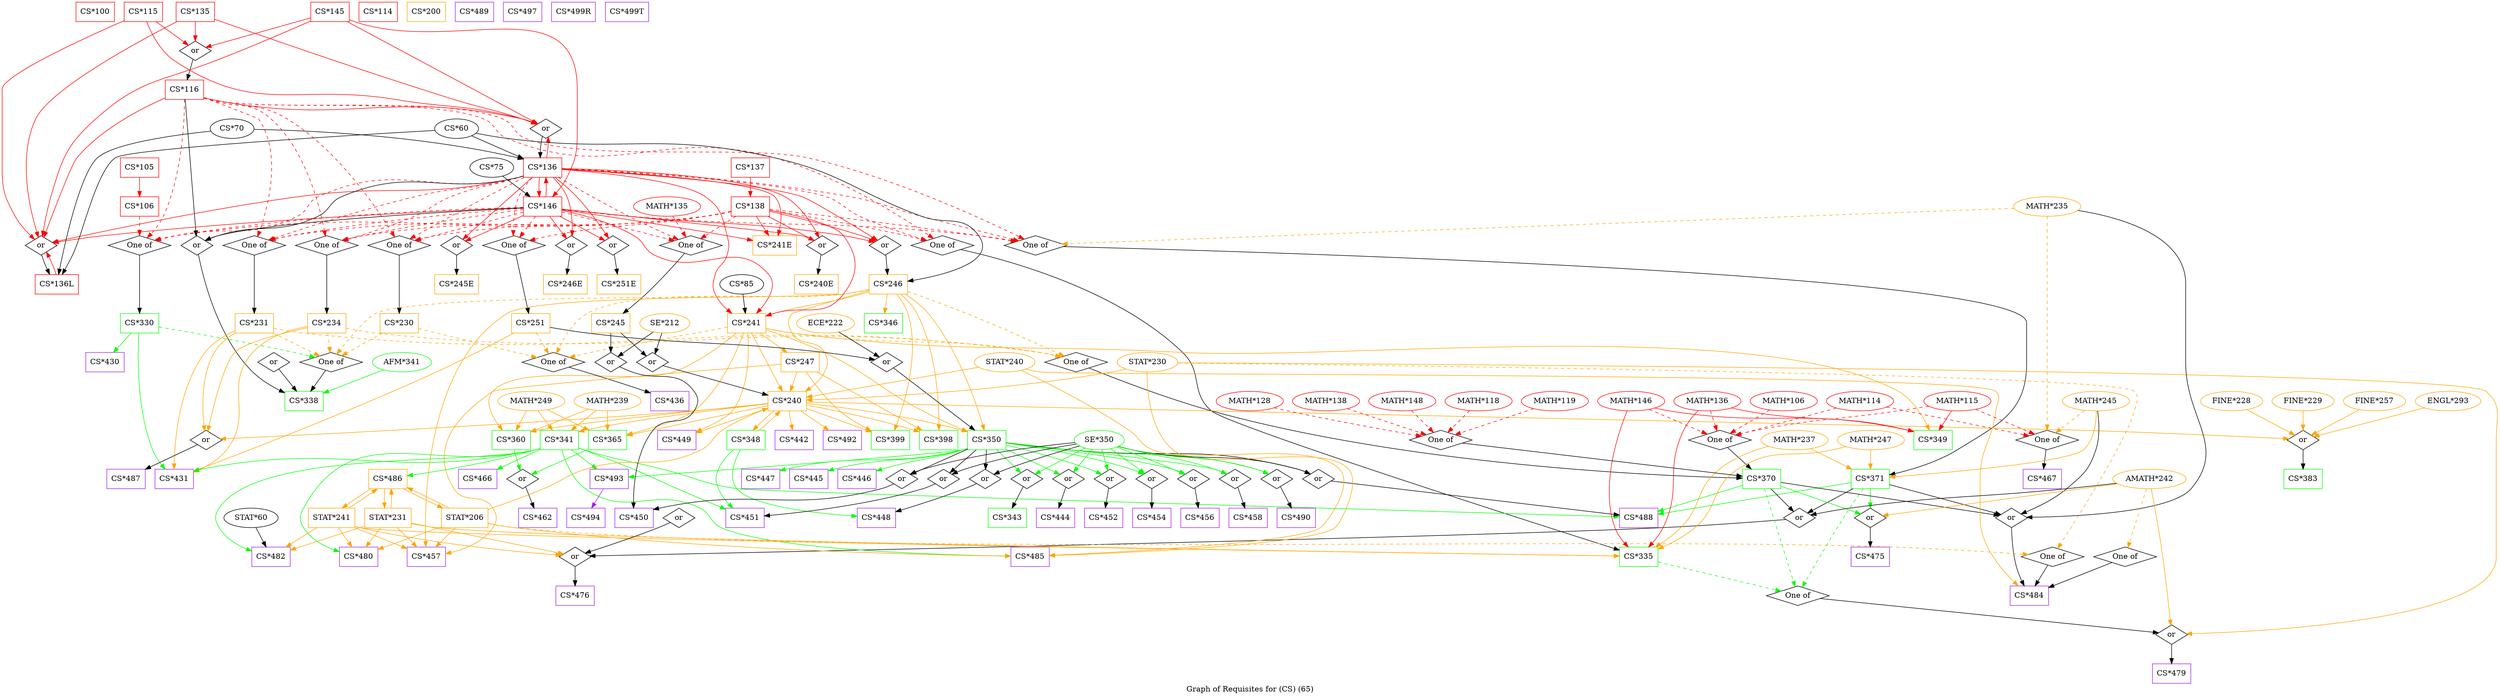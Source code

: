 strict digraph "" {
	graph [bb="0,0,4396.6,1283",
		label="Graph of Requisites for (CS) (65)",
		lheight=0.21,
		lp="2198.3,11.5",
		lwidth=3.26
	];
	node [label="\N"];
	"CS*100"	[color=red,
		height=0.5,
		pos="350.41,1265",
		shape=box,
		width=0.98611];
	"CS*105"	[color=red,
		height=0.5,
		pos="330.41,977",
		shape=box,
		width=0.98611];
	"CS*106"	[color=red,
		height=0.5,
		pos="330.41,905",
		shape=box,
		width=0.98611];
	"CS*105" -> "CS*106"	[color=red,
		pos="e,330.41,923.1 330.41,958.7 330.41,950.98 330.41,941.71 330.41,933.11"];
	of78	[height=0.5,
		label="One of",
		pos="298.41,833",
		shape=diamond,
		width=1.6085];
	"CS*106" -> of78	[color=red,
		pos="e,305.35,849.2 322.5,886.7 318.59,878.16 313.82,867.72 309.56,858.4",
		style=dashed];
	"CS*330"	[color=green,
		height=0.5,
		pos="331.41,689",
		shape=box,
		width=0.98611];
	of78 -> "CS*330"	[pos="e,327.44,707.06 302.13,815.99 307.71,791.96 318.33,746.27 325.13,717.02"];
	of80	[height=0.5,
		label="One of",
		pos="518.41,617",
		shape=diamond,
		width=1.6085];
	"CS*330" -> of80	[color=green,
		pos="e,493.39,627.36 367.02,674.67 400.53,662.12 450.41,643.45 483.65,631.01",
		style=dashed];
	"CS*431"	[color=purple,
		height=0.5,
		pos="234.41,401",
		shape=box,
		width=0.98611];
	"CS*330" -> "CS*431"	[color=green,
		pos="e,252.89,419.01 350.88,670.92 360.23,661.4 370.45,648.72 375.41,635 380.84,619.95 379.97,614.34 375.41,599 354.16,527.6 294.83,460.71 \
260.27,426.26"];
	"CS*430"	[color=purple,
		height=0.5,
		pos="50.405,617",
		shape=box,
		width=0.98611];
	"CS*330" -> "CS*430"	[color=green,
		pos="e,86.045,630.61 295.9,681.03 250.3,671.81 168.88,654.44 100.41,635 98.944,634.59 97.463,634.15 95.971,633.71"];
	"CS*114"	[color=red,
		height=0.5,
		pos="756.41,1265",
		shape=box,
		width=0.98611];
	"CS*115"	[color=red,
		height=0.5,
		pos="439.41,1265",
		shape=box,
		width=0.98611];
	or169	[height=0.5,
		label=or,
		pos="534.41,1193",
		shape=diamond,
		width=0.81703];
	"CS*115" -> or169	[color=red,
		pos="e,521.67,1203.4 462.89,1246.7 478.41,1235.3 498.58,1220.4 513.54,1209.4"];
	or170	[height=0.5,
		label=or,
		pos="1470.4,1049",
		shape=diamond,
		width=0.81703];
	"CS*115" -> or170	[color=red,
		pos="e,1454.8,1057.5 445.38,1246.7 453.49,1226 470.07,1192.1 496.41,1175 671.19,1061.7 1224.5,1114.1 1427.4,1067 1433.4,1065.6 1439.7,\
1063.5 1445.5,1061.3"];
	or171	[height=0.5,
		label=or,
		pos="41.405,833",
		shape=diamond,
		width=0.81703];
	"CS*115" -> or171	[color=red,
		pos="e,34.818,847.34 403.45,1249.9 400.74,1248.9 398.03,1247.9 395.41,1247 221.66,1186 0.40514,1306.1 0.40514,1122 0.40514,1122 0.40514,\
1122 0.40514,976 0.40514,932.35 18.509,884.01 30.656,856.49"];
	"CS*116"	[color=red,
		height=0.5,
		pos="432.41,1121",
		shape=box,
		width=0.98611];
	or169 -> "CS*116"	[pos="e,457.49,1139.2 521.07,1182.8 507.12,1173.3 484.66,1157.9 465.84,1144.9"];
	"CS*136"	[color=red,
		height=0.5,
		pos="992.41,977",
		shape=box,
		width=0.98611];
	or170 -> "CS*136"	[pos="e,1028.1,983.81 1447.2,1045 1372.6,1034.8 1138.2,1000.5 1038.2,985.34"];
	"CS*136L"	[color=red,
		height=0.5,
		pos="41.405,761",
		shape=box,
		width=1.1111];
	or171 -> "CS*136L"	[pos="e,35.519,779.02 35.901,818.17 34.783,809.92 34.417,799.15 34.804,789.26"];
	"CS*116" -> of78	[color=red,
		pos="e,321.03,843.96 429.85,1102.9 422.47,1055.5 400.12,922.82 375.41,887 364.08,870.59 345.89,857.72 330.03,848.77",
		style=dashed];
	"CS*116" -> or170	[color=red,
		pos="e,1454.9,1057.6 468.12,1106.5 472.87,1105.1 477.72,1103.9 482.41,1103 895.7,1026.6 1016.1,1153.5 1427.4,1067 1433.4,1065.7 1439.7,\
1063.7 1445.6,1061.5"];
	"CS*116" -> or171	[color=red,
		pos="e,51.989,845.06 396.71,1106.4 373.15,1096.8 342.01,1082.9 316.41,1067 209.44,1000.8 100.88,894.87 59.196,852.45"];
	of73	[height=0.5,
		label="One of",
		pos="853.41,833",
		shape=diamond,
		width=1.6085];
	"CS*116" -> of73	[color=red,
		pos="e,839.87,846.83 467.95,1111.4 499.4,1103 545.84,1088.2 582.41,1067 637.56,1035.1 778.74,904.31 832.33,853.93",
		style=dashed];
	of74	[height=0.5,
		label="One of",
		pos="719.41,833",
		shape=diamond,
		width=1.6085];
	"CS*116" -> of74	[color=red,
		pos="e,712.09,848.86 468.05,1109.3 492.7,1100.6 525.27,1086.6 549.41,1067 624.65,1005.8 683.37,903.79 707.48,857.79",
		style=dashed];
	of75	[height=0.5,
		label="One of",
		pos="432.41,833",
		shape=diamond,
		width=1.6085];
	"CS*116" -> of75	[color=red,
		pos="e,432.41,851.31 432.41,1103 432.41,1055.3 432.41,920.18 432.41,861.63",
		style=dashed];
	of79	[height=0.5,
		label="One of",
		pos="3538.4,833",
		shape=diamond,
		width=1.6085];
	"CS*116" -> of79	[color=red,
		pos="e,3509.2,841.91 468.15,1115.2 497.25,1111.5 539.42,1106.3 576.41,1103 830.98,1080 895.94,1091.2 1150.4,1067 1276.2,1055 1306.8,1044.6 \
1432.4,1031 2334.7,933.52 2570.5,995.64 3466.4,851 3477.2,849.26 3488.7,846.81 3499.3,844.3",
		style=dashed];
	"orCS*3380"	[height=0.5,
		label=or,
		pos="193.41,833",
		shape=diamond,
		width=0.81703];
	"CS*116" -> "orCS*3380"	[pos="e,199.27,847.48 407.68,1102.9 376.69,1080.6 323.19,1039.3 286.41,995 249.39,950.45 218.57,889.25 203.45,856.63"];
	of84	[height=0.5,
		label="One of",
		pos="1697.4,833",
		shape=diamond,
		width=1.6085];
	"CS*116" -> of84	[color=red,
		pos="e,1694.7,850.37 468.16,1115.4 497.28,1111.7 539.45,1106.6 576.41,1103 782.71,1082.8 836.21,1096.4 1041.4,1067 1195.6,1044.9 1232.8,\
1030.8 1384.4,995 1506.9,966.06 1562.7,1004.8 1658.4,923 1677.2,906.94 1687.2,880.13 1692.4,860.12",
		style=dashed];
	"CS*136" -> of78	[color=red,
		pos="e,328.4,841.69 956.81,962.62 952.34,961.25 947.8,959.99 943.41,959 802.52,927.13 761.39,954.41 620.41,923 571.84,912.18 562.19,900.86 \
514.41,887 448.97,868.03 431.53,867.38 365.41,851 356.6,848.82 347.16,846.45 338.22,844.18",
		style=dashed];
	"CS*136" -> or170	[color=red,
		pos="e,1448.6,1044.3 1028.1,982.7 1118.1,995.28 1353,1029.7 1438.7,1042.8"];
	"CS*136" -> or171	[color=red,
		pos="e,56.987,841.5 956.86,962.38 952.38,961.05 947.82,959.87 943.41,959 656.47,902.52 572.92,981.55 286.41,923 202.9,905.94 109.67,865.81 \
66.208,845.79"];
	"CS*136" -> of73	[color=red,
		pos="e,875.93,844.1 985.28,958.97 976.61,939.75 960.48,908.4 939.41,887 923.83,871.19 902.63,858.05 885.18,848.82",
		style=dashed];
	"CS*136" -> of74	[color=red,
		pos="e,734.77,846.25 956.74,963.19 917.96,949.19 860.19,928.06 850.41,923 810.46,902.36 768.1,871.78 742.71,852.37",
		style=dashed];
	"CS*136" -> of75	[color=red,
		pos="e,462.61,841.67 956.8,962.68 952.33,961.3 947.79,960.03 943.41,959 819.09,929.92 773.81,977.61 658.41,923 637.38,913.05 640.63,898.49 \
620.41,887 607.45,879.64 523.65,857.4 472.4,844.18",
		style=dashed];
	"CS*136" -> of79	[color=red,
		pos="e,3509.9,842.17 1028.1,973.96 1193.8,964.47 1881.3,925.02 1886.4,923 1909.6,913.8 1906.1,895.79 1929.4,887 2089.3,826.79 3297,872.75 \
3466.4,851 3477.4,849.59 3489.2,847.19 3500,844.64",
		style=dashed];
	"CS*136" -> "orCS*3380"	[pos="e,209.05,841.75 956.84,962.51 952.36,961.15 947.81,959.93 943.41,959 756.23,919.33 703.03,955.1 514.41,923 451.49,912.29 437.25,\
902.74 375.41,887 311.47,870.73 293.75,872.55 231.41,851 227.18,849.54 222.78,847.79 218.53,845.98"];
	"CS*136" -> of84	[color=red,
		pos="e,1690.3,848.79 1028.4,973.77 1158.5,965.61 1598.8,937.07 1625.4,923 1652.7,908.56 1673.3,878.91 1685.4,857.8",
		style=dashed];
	"CS*146"	[color=red,
		height=0.5,
		pos="894.41,905",
		shape=box,
		width=0.98611];
	"CS*136" -> "CS*146"	[color=red,
		pos="e,912.57,923.19 962.53,958.88 949.15,949.98 933.57,938.97 920.64,929.31"];
	"CS*241"	[color=orange,
		height=0.5,
		pos="1451.4,689",
		shape=box,
		width=0.98611];
	"CS*136" -> "CS*241"	[color=red,
		pos="e,1426.8,707.23 1027.9,976.53 1107.2,976.74 1304.1,971.82 1459.4,923 1523.5,902.84 1558,908.75 1592.4,851 1600.6,837.25 1602.7,827.28 \
1592.4,815 1534.8,746.02 1451,847.98 1393.4,779 1376.1,758.33 1397.5,732.27 1418.9,713.7"];
	or172	[height=0.5,
		label=or,
		pos="1340.4,833",
		shape=diamond,
		width=0.81703];
	"CS*136" -> or172	[color=red,
		pos="e,1331,845.31 1028.1,973.91 1077.6,969.8 1169.1,957.76 1238.4,923 1273.1,905.59 1305.5,873.58 1324.1,853.07"];
	"CS*241E"	[color=orange,
		height=0.5,
		pos="1428.4,833",
		shape=box,
		width=1.125];
	"CS*136" -> "CS*241E"	[color=red,
		pos="e,1425,851.23 1027.9,975.37 1113.4,973.21 1327.7,963.77 1384.4,923 1404.9,908.29 1416.3,881.33 1422.4,860.92"];
	of76	[height=0.5,
		label="One of",
		pos="1235.4,833",
		shape=diamond,
		width=1.6085];
	"CS*136" -> of76	[color=red,
		pos="e,1236.8,850.88 1028.1,972.18 1084.5,965.42 1190.5,949.5 1216.4,923 1232.3,906.8 1236.3,880.81 1236.8,861.09",
		style=dashed];
	or173	[height=0.5,
		label=or,
		pos="537.41,833",
		shape=diamond,
		width=0.81703];
	"CS*136" -> or173	[color=red,
		pos="e,554.03,841.25 956.77,962.79 952.31,961.38 947.78,960.08 943.41,959 839.11,933.29 803.06,965.5 704.41,923 680.56,912.73 680.69,\
900.31 658.41,887 657.3,886.34 598.48,860.65 563.27,845.28"];
	or174	[height=0.5,
		label=or,
		pos="1554.4,833",
		shape=diamond,
		width=0.81703];
	"CS*136" -> or174	[color=red,
		pos="e,1542.3,844.09 1028.1,976.56 1101.9,976.63 1275.8,971.16 1411.4,923 1459.2,906.03 1507.8,871.22 1534.3,850.52"];
	or175	[height=0.5,
		label=or,
		pos="614.41,833",
		shape=diamond,
		width=0.81703];
	"CS*136" -> or175	[color=red,
		pos="e,628.13,842.64 956.69,963.11 952.24,961.65 947.73,960.24 943.41,959 874.6,939.24 853.62,947.65 786.41,923 730.09,902.35 668.74,\
867.26 636.72,847.89"];
	of77	[height=0.5,
		label="One of",
		pos="1101.4,833",
		shape=diamond,
		width=1.6085];
	"CS*136" -> of77	[color=red,
		pos="e,1090.8,847.79 1005.6,958.87 1025.4,933.07 1062.8,884.23 1084.6,855.88",
		style=dashed];
	or176	[height=0.5,
		label=or,
		pos="996.41,833",
		shape=diamond,
		width=0.81703];
	"CS*136" -> or176	[color=red,
		pos="e,995.93,850.75 992.89,958.87 993.57,934.54 994.84,889.73 995.65,860.93"];
	"CS*136L" -> or171	[color=red,
		pos="e,46.909,818.17 47.291,779.02 48.212,787.75 48.397,798.53 47.845,808.08"];
	"CS*230"	[color=orange,
		height=0.5,
		pos="610.41,689",
		shape=box,
		width=0.98611];
	of73 -> "CS*230"	[pos="e,639.92,707.17 834.22,820.75 805.39,803.84 749.2,770.91 701.41,743 684.09,732.89 664.9,721.71 648.63,712.24"];
	"CS*231"	[color=orange,
		height=0.5,
		pos="521.41,689",
		shape=box,
		width=0.98611];
	of74 -> "CS*231"	[pos="e,557.22,703.68 715.63,816.17 710.1,796.33 697.92,762.56 675.41,743 639.15,711.5 617.18,722.49 566.94,706.92"];
	"CS*234"	[color=orange,
		height=0.5,
		pos="432.41,689",
		shape=box,
		width=0.98611];
	of75 -> "CS*234"	[pos="e,432.41,707.19 432.41,814.87 432.41,790.67 432.41,746.21 432.41,717.39"];
	"CS*335"	[color=green,
		height=0.5,
		pos="3450.4,257",
		shape=box,
		width=0.98611];
	of79 -> "CS*335"	[pos="e,3486.3,260.38 3590.3,831.08 3679,826.46 3850.4,802.93 3850.4,690 3850.4,690 3850.4,690 3850.4,472 3850.4,312.89 3601.3,271.63 \
3496.3,261.31"];
	"CS*338"	[color=green,
		height=0.5,
		pos="283.41,545",
		shape=box,
		width=0.98611];
	"orCS*3380" -> "CS*338"	[pos="e,247.73,547.36 181.14,822.09 134,783.47 -31.042,643.05 5.4051,599 34.362,564 166.52,551.91 237.69,547.89"];
	"CS*371"	[color=green,
		height=0.5,
		pos="3183.4,401",
		shape=box,
		width=0.98611];
	of84 -> "CS*371"	[pos="e,3196.2,419.33 1740.9,828.45 1995.2,807.26 3283.6,693.86 3395.4,563 3463.5,483.28 3335.4,528.36 3272.4,491 3244.5,474.45 3219,447.14 \
3202.5,427.13"];
	of85	[height=0.5,
		label="One of",
		pos="894.41,617",
		shape=diamond,
		width=1.6085];
	"CS*230" -> of85	[color=orange,
		pos="e,863.85,625.53 646.09,679.21 699.1,666.14 798.37,641.67 854,627.96",
		style=dashed];
	"CS*230" -> of80	[color=orange,
		pos="e,534.54,630.27 587.66,670.7 574,660.3 556.63,647.08 542.7,636.49",
		style=dashed];
	of83	[height=0.5,
		label="One of",
		pos="2095.4,617",
		shape=diamond,
		width=1.6085];
	"CS*231" -> of83	[color=orange,
		pos="e,2067.6,626.53 556.95,673.34 560.11,672.41 563.29,671.61 566.41,671 885.36,608.69 1706.4,679.24 2028.4,635 2038,633.68 2048.2,631.5 \
2057.7,629.14",
		style=dashed];
	"CS*231" -> of80	[color=orange,
		pos="e,519.14,635.1 520.66,670.7 520.33,662.98 519.94,653.71 519.57,645.11",
		style=dashed];
	"CS*231" -> "CS*431"	[color=orange,
		pos="e,270.03,416.4 552.17,670.91 564.95,662.02 578.41,649.88 585.41,635 592.21,620.52 593.29,612.92 585.41,599 551.89,539.8 366.32,456.7 \
279.38,420.29"];
	or188	[height=0.5,
		label=or,
		pos="147.41,473",
		shape=diamond,
		width=0.81703];
	"CS*231" -> or188	[color=orange,
		pos="e,144.27,489.54 485.62,673.33 482.87,672.46 480.11,671.67 477.41,671 410.95,654.53 220.56,682.66 171.41,635 135.18,599.88 137.81,\
535.44 142.72,499.66"];
	"CS*234" -> of83	[color=orange,
		pos="e,2067.6,626.54 467.95,673.33 471.11,672.41 474.29,671.61 477.41,671 815.82,605.14 1686.8,681.69 2028.4,635 2038,633.69 2048.2,631.51 \
2057.7,629.14",
		style=dashed];
	"CS*234" -> of80	[color=orange,
		pos="e,503.06,630.49 453.66,670.7 466.23,660.47 482.16,647.5 495.07,636.99",
		style=dashed];
	"CS*234" -> "CS*431"	[color=orange,
		pos="e,267.32,419.18 428.07,670.73 416.69,628.58 382.2,519.25 316.41,455 304.57,443.44 289.83,432.99 276.13,424.48"];
	"CS*234" -> or188	[color=orange,
		pos="e,141.06,487.65 396.76,676.34 390.04,674.38 383.04,672.5 376.41,671 324.23,659.2 173.29,675.55 138.41,635 105.32,596.53 123.59,531.83 \
137.09,497.32"];
	of87	[height=0.5,
		label="One of",
		pos="3235.4,185",
		shape=diamond,
		width=1.6085];
	"CS*335" -> of87	[color=green,
		pos="e,3262.1,194.7 3414.9,244.44 3375.3,231.55 3311.6,210.82 3271.7,197.82",
		style=dashed];
	"CS*488"	[color=purple,
		height=0.5,
		pos="2620.4,329",
		shape=box,
		width=0.98611];
	"CS*371" -> "CS*488"	[color=green,
		pos="e,2656.3,334.46 3147.8,395.57 3049.6,383.37 2775.7,349.3 2666.3,335.71"];
	"CS*371" -> of87	[color=green,
		pos="e,3227.4,200.91 3185,382.75 3188,352.91 3195.7,289.98 3211.4,239 3214.4,229.22 3218.8,218.87 3223,209.95",
		style=dashed];
	or185	[height=0.5,
		label=or,
		pos="3132.4,329",
		shape=diamond,
		width=0.81703];
	"CS*371" -> or185	[color=green,
		pos="e,3141.2,342.06 3170.8,382.7 3163.7,372.93 3154.7,360.66 3147.3,350.42"];
	"orCS*4760"	[height=0.5,
		label=or,
		pos="3014.4,329",
		shape=diamond,
		width=0.81703];
	"CS*371" -> "orCS*4760"	[pos="e,3031.2,336.95 3147.6,385.15 3115.5,371.87 3069.2,352.71 3040.5,340.83"];
	"orCS*4840"	[height=0.5,
		label=or,
		pos="2871.4,329",
		shape=diamond,
		width=0.81703];
	"CS*371" -> "orCS*4840"	[pos="e,2893.7,333.52 3147.8,387.27 3143,385.74 3138.1,384.27 3133.4,383 3051.8,360.97 2953.7,343.46 2903.9,335.19"];
	"CS*135"	[color=red,
		height=0.5,
		pos="667.41,1265",
		shape=box,
		width=0.98611];
	"CS*135" -> or169	[color=red,
		pos="e,549.42,1201.9 634.87,1246.9 611.26,1234.5 579.85,1217.9 558.47,1206.7"];
	"CS*135" -> or170	[color=red,
		pos="e,1453.8,1057.1 703.14,1250.1 706.26,1249 709.38,1247.9 712.41,1247 1025.1,1148.9 1115.5,1167.5 1427.4,1067 1432.9,1065.2 1438.8,\
1063.1 1444.3,1060.9"];
	"CS*135" -> or171	[color=red,
		pos="e,47.444,847.52 654.32,1246.9 637.64,1226.4 606.81,1192.6 572.41,1175 498.23,1137 466.5,1168.1 388.41,1139 280.62,1098.9 261.11,\
1069.4 173.41,995 136.67,963.84 122.78,960.38 92.405,923 75.653,902.38 61.105,875.57 51.883,856.78"];
	"CS*145"	[color=red,
		height=0.5,
		pos="556.41,1265",
		shape=box,
		width=0.98611];
	"CS*145" -> or169	[color=red,
		pos="e,538.89,1208.3 550.97,1246.7 548.24,1238 544.89,1227.4 541.92,1217.9"];
	"CS*145" -> or170	[color=red,
		pos="e,1454.4,1057.4 591.99,1251.8 645.5,1233.7 750.07,1199.2 840.41,1175 982.05,1137 1018.1,1128.9 1162.4,1103 1279.4,1082 1312.4,1097.1 \
1427.4,1067 1433.1,1065.5 1439.1,1063.5 1444.8,1061.3"];
	"CS*145" -> or171	[color=red,
		pos="e,38.135,849.01 520.72,1255.2 416.66,1228.9 117.44,1147.2 62.405,1067 18.482,1003 28.449,904.64 36.313,858.94"];
	"CS*145" -> "CS*146"	[color=red,
		pos="e,878.27,923.09 572.71,1246.7 627.81,1188.4 807.27,998.29 871.38,930.39"];
	"CS*146" -> of78	[color=red,
		pos="e,326.89,842.22 858.87,902.27 773.34,897.7 549.48,883.39 365.41,851 356.03,849.35 346.03,847.09 336.7,844.76",
		style=dashed];
	"CS*146" -> or171	[color=red,
		pos="e,63.195,837.76 858.56,902.4 751.5,897.42 424.86,880.71 155.41,851 127.59,847.93 96.142,843.14 73.333,839.43"];
	"CS*146" -> "CS*136"	[color=red,
		pos="e,974.1,958.7 924.25,923.1 937.59,931.97 953.12,942.94 966.03,952.59"];
	"CS*146" -> of73	[color=red,
		pos="e,862.04,848.74 884.27,886.7 879.09,877.86 872.72,866.98 867.12,857.41",
		style=dashed];
	"CS*146" -> of74	[color=red,
		pos="e,743.41,843.6 858.57,889.67 827.53,877.25 782.98,859.43 752.7,847.32",
		style=dashed];
	"CS*146" -> of75	[color=red,
		pos="e,461.26,842.1 858.77,900.61 789.26,893.69 630.86,876.41 499.41,851 490.15,849.21 480.26,846.92 471,844.6",
		style=dashed];
	"CS*146" -> "orCS*3380"	[pos="e,208.14,842.01 858.51,902.74 738.46,898.27 351.81,881.77 231.41,851 226.79,849.82 222.03,848.12 217.51,846.25"];
	"CS*146" -> of84	[color=red,
		pos="e,1663,840.38 930.24,900.35 966.55,896.72 1024.4,891.1 1074.4,887 1304.4,868.15 1363.2,877.47 1592.4,851 1612.4,848.69 1634.3,845.28 \
1653,842.11",
		style=dashed];
	"CS*146" -> "CS*241"	[color=red,
		pos="e,1415.6,693.6 903.56,886.56 908.78,876.33 915.28,863.08 920.41,851 940.34,804.02 919.27,774.52 959.41,743 963.79,739.56 1284.2,\
706.89 1405.5,694.62"];
	"CS*146" -> or172	[color=red,
		pos="e,1325.3,842 930.02,900.72 1015.9,892.58 1232.5,870.73 1302.4,851 1306.9,849.73 1311.6,848.01 1316,846.16"];
	"CS*146" -> "CS*241E"	[color=red,
		pos="e,1387.7,848.66 929.98,900.56 1029,890.92 1304.9,863.63 1377.8,850.62"];
	"CS*146" -> of76	[color=red,
		pos="e,1205.8,841.9 930.01,897.79 982.41,888.49 1083.3,870.01 1168.4,851 1177.3,849 1186.9,846.69 1195.9,844.42",
		style=dashed];
	"CS*146" -> or173	[color=red,
		pos="e,552.64,841.68 858.47,900.91 798.86,895.15 676.22,880.58 576.41,851 571.61,849.58 566.63,847.72 561.89,845.76"];
	"CS*146" -> or174	[color=red,
		pos="e,1534.9,839.12 929.92,900.59 966.22,897.12 1024.2,891.6 1074.4,887 1253.9,870.53 1300.3,878.73 1478.4,851 1493.8,848.6 1510.8,844.9 \
1524.8,841.57"];
	"CS*146" -> or175	[color=red,
		pos="e,629.65,841.68 858.53,898.51 810.73,890.67 723.9,874.54 652.41,851 647.96,849.54 643.33,847.73 638.9,845.84"];
	"CS*146" -> of77	[color=red,
		pos="e,1075.1,842.88 929.99,891.97 967.87,879.16 1027.5,859 1065.5,846.14",
		style=dashed];
	"CS*146" -> or176	[color=red,
		pos="e,983.23,843.04 919.36,886.88 936.38,875.2 958.69,859.89 974.92,848.75"];
	"CS*241" -> of85	[color=orange,
		pos="e,926.56,625.01 1415.8,684.39 1321.2,674.71 1064.7,648.05 980.41,635 966,632.77 950.34,629.83 936.38,627.02",
		style=dashed];
	"CS*241" -> of83	[color=orange,
		pos="e,2066.9,626.28 1487.1,686.67 1578,682.86 1825.4,669.85 2028.4,635 2037.8,633.39 2047.8,631.14 2057.1,628.81",
		style=dashed];
	"CS*240"	[color=orange,
		height=0.5,
		pos="1571.4,545",
		shape=box,
		width=0.98611];
	"CS*241" -> "CS*240"	[color=orange,
		pos="e,1556.9,563.19 1465.9,670.87 1486.9,646.03 1525.9,599.85 1550.2,571.14"];
	"CS*350"	[color=green,
		height=0.5,
		pos="1378.4,473",
		shape=box,
		width=0.98611];
	"CS*241" -> "CS*350"	[color=orange,
		pos="e,1372.2,491.09 1434.8,670.75 1414.3,648.14 1380.6,606.27 1367.4,563 1361.2,542.71 1364.7,518.8 1369.4,500.88"];
	"CS*360"	[color=green,
		height=0.5,
		pos="715.41,473",
		shape=box,
		width=0.98611];
	"CS*241" -> "CS*360"	[color=orange,
		pos="e,707.33,491.22 1415.6,682.48 1379.5,675.67 1323.3,661.59 1281.4,635 1263.1,623.37 1268,608.4 1248.4,599 1194.2,572.97 749.49,606.91 \
708.41,563 693.17,546.71 697.27,520.61 703.79,500.88"];
	"CS*365"	[color=green,
		height=0.5,
		pos="989.41,473",
		shape=box,
		width=0.98611];
	"CS*241" -> "CS*365"	[color=orange,
		pos="e,1025.3,488.32 1420.4,670.86 1386.6,652.37 1330.8,622.44 1281.4,599 1195.5,558.19 1092.7,515.61 1034.9,492.19"];
	"CS*449"	[color=purple,
		height=0.5,
		pos="1578.4,473",
		shape=box,
		width=0.98611];
	"CS*241" -> "CS*449"	[color=orange,
		pos="e,1558.9,491.39 1457.4,670.53 1468.5,639.83 1494,574.91 1527.4,527 1534.4,516.96 1543.3,507 1551.7,498.48"];
	"CS*247"	[color=orange,
		height=0.5,
		pos="1635.4,617",
		shape=box,
		width=0.98611];
	"CS*241" -> "CS*247"	[color=orange,
		pos="e,1599.9,631.51 1487.3,674.34 1516.8,663.12 1558.7,647.18 1590.4,635.12"];
	"CS*349"	[color=green,
		height=0.5,
		pos="3638.4,473",
		shape=box,
		width=0.98611];
	"CS*241" -> "CS*349"	[color=orange,
		pos="e,3639,491.23 1487.2,686.22 1766.9,672.24 3591.8,580.41 3613.4,563 3631.5,548.42 3637.1,521.82 3638.6,501.48"];
	"CS*240E"	[color=orange,
		height=0.5,
		pos="1305.4,761",
		shape=box,
		width=1.125];
	or172 -> "CS*240E"	[pos="e,1313.9,779.08 1333.8,818.83 1329.5,810.22 1323.7,798.67 1318.5,788.24"];
	"CS*245"	[color=orange,
		height=0.5,
		pos="1235.4,689",
		shape=box,
		width=0.98611];
	of76 -> "CS*245"	[pos="e,1235.4,707.19 1235.4,814.87 1235.4,790.67 1235.4,746.21 1235.4,717.39"];
	"CS*245E"	[color=orange,
		height=0.5,
		pos="526.41,761",
		shape=box,
		width=1.125];
	or173 -> "CS*245E"	[pos="e,529.15,779.46 534.96,816.46 533.71,808.5 532.15,798.58 530.71,789.38"];
	"CS*246"	[color=orange,
		height=0.5,
		pos="1574.4,761",
		shape=box,
		width=0.98611];
	or174 -> "CS*246"	[pos="e,1569.5,779.2 1558.5,817.5 1560.9,809.23 1563.9,798.62 1566.7,788.89"];
	"CS*246E"	[color=orange,
		height=0.5,
		pos="625.41,761",
		shape=box,
		width=1.125];
	or175 -> "CS*246E"	[pos="e,622.66,779.46 616.85,816.46 618.1,808.5 619.66,798.58 621.1,789.38"];
	"CS*251"	[color=orange,
		height=0.5,
		pos="873.41,689",
		shape=box,
		width=0.98611];
	of77 -> "CS*251"	[pos="e,909.09,702.46 1098,815.96 1092.9,795.91 1081.3,761.91 1058.4,743 1010.5,703.44 982.83,725 923.41,707 921.95,706.56 920.48,706.11 \
918.99,705.64"];
	"CS*251E"	[color=orange,
		height=0.5,
		pos="1008.4,761",
		shape=box,
		width=1.125];
	or176 -> "CS*251E"	[pos="e,1005.4,779.46 999.07,816.46 1000.4,808.5 1002.1,798.58 1003.7,789.38"];
	"CS*436"	[color=purple,
		height=0.5,
		pos="894.41,545",
		shape=box,
		width=0.98611];
	of85 -> "CS*436"	[pos="e,894.41,563.1 894.41,598.7 894.41,590.98 894.41,581.71 894.41,573.11"];
	"CS*370"	[color=green,
		height=0.5,
		pos="2807.4,401",
		shape=box,
		width=0.98611];
	of83 -> "CS*370"	[pos="e,2771.4,406.91 2088.1,601.23 2079.7,581.9 2069.2,548.04 2086.4,527 2108.1,500.48 2605.5,429.85 2761.2,408.32"];
	"CS*240" -> "CS*350"	[color=orange,
		pos="e,1414.2,487.6 1535.8,531.43 1507.7,521.5 1467.5,507.15 1423.7,491.06"];
	"CS*240" -> "CS*360"	[color=orange,
		pos="e,750.98,488.53 1535.9,543.07 1402.4,539.38 930.68,524.37 760.77,490.57"];
	"CS*240" -> "CS*365"	[color=orange,
		pos="e,1025,478.97 1535.9,540.1 1459.1,531.61 1272,510.66 1115.4,491 1088.8,487.66 1059.1,483.66 1035.2,480.38"];
	"CS*240" -> "CS*449"	[color=orange,
		pos="e,1576.7,491.1 1573.1,526.7 1573.9,518.98 1574.8,509.71 1575.7,501.11"];
	"CS*398"	[color=green,
		height=0.5,
		pos="2023.4,473",
		shape=box,
		width=0.98611];
	"CS*240" -> "CS*398"	[color=orange,
		pos="e,1987.6,488.68 1607.3,536.41 1623.2,533.21 1642.2,529.63 1659.4,527 1797.7,505.9 1838.6,524.21 1977.9,491.05"];
	"CS*399"	[color=green,
		height=0.5,
		pos="1934.4,473",
		shape=box,
		width=0.98611];
	"CS*240" -> "CS*399"	[color=orange,
		pos="e,1898.6,488.62 1606.9,530.98 1611.8,529.49 1616.7,528.11 1621.4,527 1735.7,500.18 1771.7,519.84 1888.9,491.07"];
	"CS*240" -> or188	[color=orange,
		pos="e,173.32,475.27 1535.8,542.25 1338.7,532.56 381.96,485.53 183.49,475.77"];
	"CS*341"	[color=green,
		height=0.5,
		pos="804.41,473",
		shape=box,
		width=0.98611];
	"CS*240" -> "CS*341"	[color=orange,
		pos="e,840,478.65 1535.7,541.43 1440,534.42 1169.7,514.01 945.41,491 913.54,487.73 877.71,483.4 850.14,479.93"];
	"CS*348"	[color=green,
		height=0.5,
		pos="1667.4,473",
		shape=box,
		width=0.98611];
	"CS*240" -> "CS*348"	[color=orange,
		pos="e,1638.1,491.1 1589.2,526.7 1600.6,517.71 1615.7,506.61 1629.6,496.92"];
	or178	[height=0.5,
		label=or,
		pos="4067.4,473",
		shape=diamond,
		width=0.81703];
	"CS*240" -> or178	[color=orange,
		pos="e,4041.8,475.33 1607,542.7 1690.6,539.66 1906.2,532 2086.4,527 2796.1,507.29 2973.8,514.7 3683.4,491 3811.6,486.72 3963.8,479.28 \
4031.6,475.84"];
	"CS*442"	[color=purple,
		height=0.5,
		pos="1756.4,473",
		shape=box,
		width=0.98611];
	"CS*240" -> "CS*442"	[color=orange,
		pos="e,1720.9,487.76 1607.1,530.69 1633.5,520.8 1670.7,506.84 1711.3,491.4"];
	"CS*492"	[color=purple,
		height=0.5,
		pos="1845.4,473",
		shape=box,
		width=0.98611];
	"CS*240" -> "CS*492"	[color=orange,
		pos="e,1809.6,488.43 1607,531.26 1611.8,529.73 1616.7,528.26 1621.4,527 1697.1,506.65 1721.2,513.21 1799.7,491.25"];
	"CS*493"	[color=purple,
		height=0.5,
		pos="913.41,401",
		shape=box,
		width=0.98611];
	"CS*350" -> "CS*493"	[color=green,
		pos="e,948.92,407.35 1342.7,466.62 1259.2,454.06 1051.6,422.8 959.09,408.88"];
	or177	[height=0.5,
		label=or,
		pos="1994.4,401",
		shape=diamond,
		width=0.81703];
	"CS*350" -> or177	[color=green,
		pos="e,1979.3,410.05 1414,457.48 1417.1,456.52 1420.3,455.68 1423.4,455 1655,404.58 1725.2,475.17 1955.4,419 1960.3,417.81 1965.3,416.07 \
1970,414.14"];
	or179	[height=0.5,
		label=or,
		pos="1455.4,401",
		shape=diamond,
		width=0.81703];
	"CS*350" -> or179	[color=green,
		pos="e,1444,412.38 1397.4,454.7 1409.3,443.91 1424.5,430.07 1436.4,419.29"];
	"CS*445"	[color=purple,
		height=0.5,
		pos="1206.4,401",
		shape=box,
		width=0.98611];
	"CS*350" -> "CS*445"	[color=green,
		pos="e,1242,416.49 1342.8,457.5 1316.2,446.7 1279.9,431.89 1251.3,420.29"];
	"CS*446"	[color=purple,
		height=0.5,
		pos="1295.4,401",
		shape=box,
		width=0.98611];
	"CS*350" -> "CS*446"	[color=green,
		pos="e,1315.7,419.1 1357.9,454.7 1347.5,445.97 1334.8,435.24 1323.6,425.75"];
	"CS*447"	[color=purple,
		height=0.5,
		pos="1117.4,401",
		shape=box,
		width=0.98611];
	"CS*350" -> "CS*447"	[color=green,
		pos="e,1153.1,415.94 1342.9,464.66 1301.7,455.86 1231.7,439.97 1162.8,418.94"];
	"orCS*4480"	[height=0.5,
		label=or,
		pos="2071.4,401",
		shape=diamond,
		width=0.81703];
	"CS*350" -> "orCS*4480"	[pos="e,2056.3,410.08 1414,457.45 1417.1,456.5 1420.3,455.66 1423.4,455 1688.6,398.45 1768.7,482.15 2032.4,419 2037.3,417.84 2042.3,416.1 \
2047,414.17"];
	"orCS*4501"	[height=0.5,
		label=or,
		pos="1378.4,401",
		shape=diamond,
		width=0.81703];
	"CS*350" -> "orCS*4501"	[pos="e,1378.4,419.1 1378.4,454.7 1378.4,446.98 1378.4,437.71 1378.4,429.11"];
	"orCS*4510"	[height=0.5,
		label=or,
		pos="1532.4,401",
		shape=diamond,
		width=0.81703];
	"CS*350" -> "orCS*4510"	[pos="e,1516.2,409.38 1414.1,455.76 1442.5,442.86 1481.5,425.12 1506.9,413.6"];
	or180	[height=0.5,
		label=or,
		pos="1609.4,401",
		shape=diamond,
		width=0.81703];
	"CS*350" -> or180	[color=green,
		pos="e,1593.7,409.57 1414.1,458.06 1417.3,456.98 1420.4,455.94 1423.4,455 1487.7,435.08 1506.7,440.52 1570.4,419 1574.9,417.47 1579.7,\
415.63 1584.2,413.73"];
	or181	[height=0.5,
		label=or,
		pos="1686.4,401",
		shape=diamond,
		width=0.81703];
	"CS*350" -> or181	[color=green,
		pos="e,1671.2,409.7 1414.1,457.79 1417.2,456.77 1420.3,455.82 1423.4,455 1520.8,429.05 1550.6,447.37 1647.4,419 1652.2,417.59 1657.2,\
415.74 1661.9,413.78"];
	or182	[height=0.5,
		label=or,
		pos="1763.4,401",
		shape=diamond,
		width=0.81703];
	"CS*350" -> or182	[color=green,
		pos="e,1748.2,409.85 1414,457.65 1417.2,456.66 1420.3,455.75 1423.4,455 1554.3,422.96 1594.4,454.29 1724.4,419 1729.2,417.69 1734.2,415.88 \
1739,413.94"];
	or183	[height=0.5,
		label=or,
		pos="1840.4,401",
		shape=diamond,
		width=0.81703];
	"CS*350" -> or183	[color=green,
		pos="e,1825.2,409.94 1414,457.57 1417.1,456.6 1420.3,455.72 1423.4,455 1587.8,416.84 1638,461.24 1801.4,419 1806.2,417.75 1811.3,415.97 \
1816,414.03"];
	"orCS*4880"	[height=0.5,
		label=or,
		pos="2148.4,401",
		shape=diamond,
		width=0.81703];
	"CS*350" -> "orCS*4880"	[pos="e,2133.3,410.1 1414,457.43 1417.1,456.48 1420.3,455.65 1423.4,455 1722.2,392.31 1812.3,489.12 2109.4,419 2114.3,417.85 2119.3,416.12 \
2124,414.2"];
	or189	[height=0.5,
		label=or,
		pos="1917.4,401",
		shape=diamond,
		width=0.81703];
	"CS*350" -> or189	[color=green,
		pos="e,1902.3,410 1414,457.52 1417.1,456.55 1420.3,455.69 1423.4,455 1621.4,410.72 1681.6,468.21 1878.4,419 1883.3,417.79 1888.3,416.03 \
1893,414.09"];
	or184	[height=0.5,
		label=or,
		pos="626.41,401",
		shape=diamond,
		width=0.81703];
	"CS*360" -> or184	[color=green,
		pos="e,638.58,411.58 693.41,454.7 679.08,443.43 660.54,428.85 646.59,417.88"];
	"CS*365" -> or184	[color=green,
		pos="e,641.64,409.69 953.74,467.31 881.27,457.59 719.12,434.83 665.41,419 660.61,417.59 655.62,415.73 650.88,413.77"];
	"CS*247" -> "CS*240"	[color=orange,
		pos="e,1587,563.1 1619.6,598.7 1611.8,590.22 1602.4,579.86 1593.9,570.58"];
	"CS*247" -> "CS*398"	[color=orange,
		pos="e,1987.6,488.58 1649.2,598.64 1666.9,577.88 1699.4,543.82 1735.4,527 1831.8,481.98 1871.1,516.75 1977.8,491.07"];
	"CS*247" -> "CS*399"	[color=orange,
		pos="e,1898.6,488.56 1634.9,598.77 1635.2,578.45 1639.2,545.16 1659.4,527 1734.4,459.73 1786.8,514.35 1888.9,490.98"];
	"CS*457"	[color=purple,
		height=0.5,
		pos="655.41,257",
		shape=box,
		width=0.98611];
	"CS*247" -> "CS*457"	[color=orange,
		pos="e,691.05,260.06 1599.6,611.14 1505.1,596.77 1244.1,547.23 1073.4,419 1026.3,383.59 1046.6,341.95 996.41,311 947.85,281.04 782.81,\
266.33 701.48,260.75"];
	"orCS*2400"	[height=0.5,
		label=or,
		pos="1210.4,617",
		shape=diamond,
		width=0.81703];
	"CS*245" -> "orCS*2400"	[pos="e,1215.5,632.28 1229.2,670.7 1226.1,662.01 1222.3,651.36 1218.9,641.91"];
	"orCS*4500"	[height=0.5,
		label=or,
		pos="1133.4,617",
		shape=diamond,
		width=0.81703];
	"CS*245" -> "orCS*4500"	[pos="e,1146.6,627.04 1210.5,670.88 1193.4,659.2 1171.1,643.89 1154.9,632.75"];
	"CS*246" -> "CS*241"	[color=orange,
		pos="e,1481.6,707.19 1544.3,742.88 1528.1,733.64 1507.9,722.13 1490.4,712.21"];
	"CS*246" -> of85	[color=orange,
		pos="e,900.19,633.51 1538.6,751.57 1524.1,748.43 1507,745.11 1491.4,743 1373.3,727.01 1060.1,765.66 956.41,707 931.36,692.83 914.12,663.87 \
904.3,642.82",
		style=dashed];
	"CS*246" -> of83	[color=orange,
		pos="e,2066.2,626 1610.2,754.5 1649.4,747.46 1713.5,732.94 1763.4,707 1785.8,695.34 1784.4,681.39 1807.4,671 1898.1,630.09 1931,655.26 \
2028.4,635 2037.5,633.12 2047.1,630.83 2056.2,628.55",
		style=dashed];
	"CS*246" -> "CS*240"	[color=orange,
		pos="e,1571.6,563.23 1574.2,742.85 1573.6,705.83 1572.4,618.18 1571.8,573.39"];
	"CS*246" -> "CS*350"	[color=orange,
		pos="e,1390.3,491.31 1562.7,742.97 1529.7,694.8 1435.5,557.37 1396.1,499.83"];
	"CS*246" -> of80	[color=orange,
		pos="e,547.2,626.1 1538.7,751.4 1524.1,748.23 1507,744.94 1491.4,743 1316.3,721.24 862.79,770.99 698.41,707 675.18,697.96 676.87,683.67 \
655.41,671 624.07,652.51 585.11,638.17 556.75,629.09",
		style=dashed];
	"CS*246" -> "CS*398"	[color=orange,
		pos="e,1987.8,488.51 1601.8,742.83 1617.1,732.9 1636.3,719.86 1652.4,707 1707.5,663.08 1711.2,640.1 1768.4,599 1823,559.78 1841,556.42 \
1901.4,527 1926.6,514.74 1955.3,502.2 1978.5,492.4"];
	"CS*246" -> "CS*399"	[color=orange,
		pos="e,1898.5,488.33 1591.2,742.83 1613.4,719.65 1652.8,676.45 1680.4,635 1710.2,590.16 1693,560.2 1735.4,527 1788.6,485.37 1819.9,509.39 \
1888.6,491.19"];
	"CS*346"	[color=green,
		height=0.5,
		pos="1851.4,689",
		shape=box,
		width=0.98611];
	"CS*246" -> "CS*346"	[color=orange,
		pos="e,1815.8,702.6 1610.1,752.81 1655,743.49 1734.5,726.14 1801.4,707 1802.9,706.58 1804.3,706.15 1805.8,705.7"];
	"CS*246" -> "CS*457"	[color=orange,
		pos="e,655.25,275.07 1538.6,751.47 1524.1,748.31 1507,745.01 1491.4,743 1345.3,724.17 963.07,768.97 829.41,707 677.99,636.79 640.12,577.69 \
588.41,419 583.45,403.79 581.25,397.31 588.41,383 600.33,359.15 622.04,369.47 636.41,347 648.21,328.53 652.8,303.93 654.53,285.28"];
	"CS*251" -> of85	[color=orange,
		pos="e,889.7,633.67 878.6,670.7 881.07,662.46 884.07,652.45 886.79,643.37",
		style=dashed];
	"CS*251" -> "CS*431"	[color=orange,
		pos="e,270.32,416.22 844.55,670.9 773.1,629.13 581.38,520.58 410.41,455 356.51,434.33 338.05,437.57 279.99,419.34"];
	"orCS*3500"	[height=0.5,
		label=or,
		pos="1018.4,617",
		shape=diamond,
		width=0.81703];
	"CS*251" -> "orCS*3500"	[pos="e,1002.8,625.54 908.88,670.88 935.14,658.2 970.27,641.24 993.58,629.99"];
	"CS*70"	[height=0.5,
		pos="500.41,1049",
		width=1.1193];
	"CS*70" -> "CS*136"	[pos="e,956.8,991.34 540.31,1046.1 618.53,1041.7 797.16,1028.7 943.41,995 944.64,994.72 945.89,994.41 947.14,994.09"];
	"CS*70" -> "CS*136L"	[pos="e,53.927,779.21 461.29,1044.3 392.93,1037.3 255.11,1020.4 214.41,995 208.98,991.62 103.36,847.07 59.873,787.38"];
	"CS*60"	[height=0.5,
		pos="992.41,1049",
		width=1.1193];
	"CS*60" -> "CS*136"	[pos="e,992.41,995.1 992.41,1030.7 992.41,1023 992.41,1013.7 992.41,1005.1"];
	"CS*60" -> "CS*136L"	[pos="e,64.296,779 952.46,1046.6 812.12,1041.6 346.93,1023 286.41,995 184.28,947.8 192.24,890.04 108.41,815 97.023,804.81 83.954,794.24 \
72.398,785.25"];
	"CS*60" -> "CS*246"	[pos="e,1610.2,764.32 1031.9,1045.2 1179.5,1033.8 1693.6,984.77 1764.4,851 1795.5,792.33 1686,772.09 1620.4,765.3"];
	of80 -> "CS*338"	[pos="e,319.15,556.65 490.06,607.56 450.06,595.64 376.61,573.76 328.91,559.55"];
	"CS*137"	[color=red,
		height=0.5,
		pos="1339.4,977",
		shape=box,
		width=0.98611];
	"CS*138"	[color=red,
		height=0.5,
		pos="1339.4,905",
		shape=box,
		width=0.98611];
	"CS*137" -> "CS*138"	[color=red,
		pos="e,1339.4,923.1 1339.4,958.7 1339.4,950.98 1339.4,941.71 1339.4,933.11"];
	"CS*138" -> of78	[color=red,
		pos="e,326.18,842.42 1303.7,898.15 1279.2,894.37 1245.9,889.66 1216.4,887 839.37,853.05 739.97,905.84 365.41,851 355.81,849.6 345.6,847.38 \
336.12,845.02",
		style=dashed];
	"CS*138" -> of73	[color=red,
		pos="e,889.34,840.02 1303.8,899.06 1212.3,886.4 975.43,853.56 958.41,851 938.99,848.08 917.59,844.65 899.21,841.64",
		style=dashed];
	"CS*138" -> of74	[color=red,
		pos="e,747.55,842.24 1303.7,898.54 1279.2,894.93 1245.9,890.27 1216.4,887 1025.8,865.86 975.55,882.69 786.41,851 776.93,849.41 766.83,\
847.16 757.42,844.8",
		style=dashed];
	"CS*138" -> of75	[color=red,
		pos="e,460.19,842.36 1303.7,898.23 1279.2,894.47 1245.9,889.77 1216.4,887 898.74,857.13 814.92,898.47 499.41,851 489.82,849.56 479.61,\
847.33 470.13,844.96",
		style=dashed];
	"CS*138" -> of79	[color=red,
		pos="e,3487.7,835.27 1375.2,902.35 1445.7,899.13 1608,891.88 1744.4,887 2424.5,862.68 3249.8,841.28 3477.7,835.52",
		style=dashed];
	"CS*138" -> of84	[color=red,
		pos="e,1663.7,840.58 1375,897.03 1441,884.13 1582.1,856.55 1653.7,842.55",
		style=dashed];
	"CS*138" -> "CS*241"	[color=red,
		pos="e,1469.1,707.4 1375.1,894.7 1411.6,884.47 1464.9,867.3 1478.4,851 1509.3,813.79 1506.8,788.84 1491.4,743 1488.1,733 1482,723.38 \
1475.6,715.14"];
	"CS*138" -> or172	[color=red,
		pos="e,1340.2,851.1 1339.7,886.7 1339.8,878.98 1339.9,869.71 1340,861.11"];
	"CS*138" -> "CS*241E"	[color=red,
		pos="e,1406.7,851.1 1361.4,886.7 1372.6,877.88 1386.4,867.03 1398.6,857.47"];
	"CS*138" -> of76	[color=red,
		pos="e,1252.8,845.69 1314,886.88 1297.9,876.08 1277.3,862.19 1261.2,851.36",
		style=dashed];
	"CS*138" -> or174	[color=red,
		pos="e,1537.8,840.92 1374.9,893.93 1409.9,883.82 1464.7,867.41 1511.4,851 1516.9,849.07 1522.7,846.87 1528.3,844.71"];
	"CS*138" -> of77	[color=red,
		pos="e,1129.8,842.35 1303.8,893.52 1259.6,880.54 1184.8,858.53 1139.5,845.22",
		style=dashed];
	"CS*75"	[height=0.5,
		pos="894.41,977",
		width=1.1193];
	"CS*75" -> "CS*146"	[pos="e,894.41,923.1 894.41,958.7 894.41,950.98 894.41,941.71 894.41,933.11"];
	"CS*200"	[color=orange,
		height=0.5,
		pos="845.41,1265",
		shape=box,
		width=0.98611];
	"CS*487"	[color=purple,
		height=0.5,
		pos="145.41,401",
		shape=box,
		width=0.98611];
	or188 -> "CS*487"	[pos="e,145.9,419.28 146.92,455.05 146.7,447.35 146.43,438.03 146.19,429.36"];
	"CS*370" -> "CS*488"	[color=green,
		pos="e,2656.2,343.4 2771.8,386.67 2741.7,375.42 2698.5,359.24 2665.9,347.05"];
	"CS*370" -> of87	[color=green,
		pos="e,3184.1,187.12 2807.8,382.87 2809.1,362.97 2814.3,330.4 2833.4,311 2925.4,217.36 3086.3,193.59 3174,187.74",
		style=dashed];
	"CS*370" -> or185	[color=green,
		pos="e,3111.8,334.44 2843.1,392.31 2907.4,378.47 3041.3,349.61 3101.7,336.61"];
	"CS*370" -> "orCS*4760"	[pos="e,2996.5,336.06 2843,387.97 2883.8,374.17 2949.8,351.86 2986.8,339.32"];
	"CS*370" -> "orCS*4840"	[pos="e,2861.2,341.21 2823.2,382.7 2832.7,372.37 2844.7,359.26 2854.3,348.7"];
	"CS*341" -> "CS*431"	[color=green,
		pos="e,270.16,415.36 768.65,457.2 765.89,456.36 763.12,455.61 760.41,455 553.46,408.27 492.27,461.48 284.41,419 282.95,418.7 281.47,418.37 \
279.99,418.02"];
	"CS*480"	[color=purple,
		height=0.5,
		pos="483.41,257",
		shape=box,
		width=0.98611];
	"CS*341" -> "CS*480"	[color=green,
		pos="e,447.65,261.62 768.62,457.34 765.87,456.47 763.11,455.67 760.41,455 578.39,409.64 441.27,512.2 352.41,347 344.83,332.91 343.46,\
324.27 352.41,311 371.3,282.98 407.79,269.77 437.47,263.54"];
	"CS*485"	[color=purple,
		height=0.5,
		pos="1542.4,257",
		shape=box,
		width=0.98611];
	"CS*341" -> "CS*485"	[color=green,
		pos="e,1506.7,257.96 806.11,454.79 808.61,435.97 814.59,405.5 828.41,383 840.92,362.62 850.73,363.11 868.41,347 885.84,331.11 885.81,\
320.5 907.41,311 1013.2,264.49 1369.1,258.59 1496.5,258"];
	"CS*486"	[color=orange,
		height=0.5,
		pos="505.41,401",
		shape=box,
		width=0.98611];
	"CS*341" -> "CS*486"	[color=green,
		pos="e,541.04,409.33 768.55,457.6 765.81,456.67 763.08,455.79 760.41,455 755.37,453.51 623.24,426.25 551.21,411.42"];
	"CS*482"	[color=purple,
		height=0.5,
		pos="322.41,257",
		shape=box,
		width=0.98611];
	"CS*341" -> "CS*482"	[color=green,
		pos="e,286.8,262.26 768.64,457.25 765.88,456.4 763.12,455.64 760.41,455 591.37,415.33 540,460.49 371.41,419 366.3,417.74 199.33,351.37 \
196.41,347 187.5,333.71 187.55,324.33 196.41,311 214.18,284.24 248.39,270.96 276.68,264.39"];
	"CS*451"	[color=purple,
		height=0.5,
		pos="1502.4,329",
		shape=box,
		width=0.98611];
	"CS*341" -> "CS*451"	[color=green,
		pos="e,1466.7,344.84 811.48,454.64 821.12,433.54 840.53,398.79 869.41,383 981.76,321.55 1314.2,372.45 1456.7,346.82"];
	"CS*466"	[color=purple,
		height=0.5,
		pos="709.41,401",
		shape=box,
		width=0.98611];
	"CS*341" -> "CS*466"	[color=green,
		pos="e,732.62,419.1 780.92,454.7 768.84,445.8 753.95,434.82 740.89,425.2"];
	"CS*341" -> "CS*488"	[color=green,
		pos="e,2584.7,331.64 839.96,459.6 907.55,436.13 1049.9,387.16 1073.4,383 1324.3,338.52 1964.8,356.4 2219.4,347 2348,342.25 2499.7,335.51 \
2574.3,332.12"];
	"CS*341" -> "CS*493"	[color=green,
		pos="e,886.64,419.19 831.07,454.88 845.19,445.81 862.72,434.55 877.97,424.76"];
	"CS*348" -> "CS*240"	[color=orange,
		pos="e,1600.8,526.88 1649.7,491.19 1638.3,500.18 1623.2,511.32 1609.3,521.04"];
	"CS*348" -> "CS*451"	[color=green,
		pos="e,1538,344.56 1703,457.51 1706.1,456.55 1709.3,455.69 1712.4,455 1764,443.55 2150.5,457.74 2186.4,419 2197.3,407.27 2197.4,394.63 \
2186.4,383 2139.3,333.14 1653,359.7 1547.9,346.2"];
	"CS*448"	[color=purple,
		height=0.5,
		pos="2174.4,329",
		shape=box,
		width=0.98611];
	"CS*348" -> "CS*448"	[color=green,
		pos="e,2189.2,347.21 1703,457.5 1706.1,456.54 1709.3,455.68 1712.4,455 1765.9,443.19 2167.1,459.15 2204.4,419 2220.7,401.52 2208.5,374.94 \
2195.1,355.38"];
	"CS*383"	[color=green,
		height=0.5,
		pos="4067.4,401",
		shape=box,
		width=0.98611];
	or178 -> "CS*383"	[pos="e,4067.4,419.1 4067.4,454.7 4067.4,446.98 4067.4,437.71 4067.4,429.11"];
	"STAT*206"	[color=orange,
		height=0.5,
		pos="726.41,329",
		shape=box,
		width=1.1944];
	"CS*486" -> "STAT*206"	[color=orange,
		pos="e,683.29,342 541.07,387 576.94,375.09 632.48,357.47 673.47,344.98"];
	"STAT*231"	[color=orange,
		height=0.5,
		pos="584.41,329",
		shape=box,
		width=1.1944];
	"CS*486" -> "STAT*231"	[color=orange,
		pos="e,559.21,347.1 519.02,382.7 527.97,373.97 539.9,363.24 551.17,353.75"];
	"STAT*241"	[color=orange,
		height=0.5,
		pos="480.41,329",
		shape=box,
		width=1.1944];
	"CS*486" -> "STAT*241"	[color=orange,
		pos="e,480.62,347.1 493.31,382.7 489.72,374.9 486.14,365.51 483.4,356.83"];
	"CS*494"	[color=purple,
		height=0.5,
		pos="951.41,329",
		shape=box,
		width=0.98611];
	"CS*493" -> "CS*494"	[color=purple,
		pos="e,942.12,347.1 922.8,382.7 927.17,374.64 932.46,364.89 937.3,355.98"];
	"CS*343"	[color=green,
		height=0.5,
		pos="2036.4,329",
		shape=box,
		width=0.98611];
	or177 -> "CS*343"	[pos="e,2026.1,347.14 2001.9,387.49 2007.2,378.7 2014.4,366.63 2020.9,355.82"];
	"CS*444"	[color=purple,
		height=0.5,
		pos="1413.4,329",
		shape=box,
		width=0.98611];
	or179 -> "CS*444"	[pos="e,1423.7,347.14 1447.9,387.49 1442.6,378.7 1435.4,366.63 1428.9,355.82"];
	"orCS*4480" -> "CS*448"	[pos="e,2149.1,347.22 2084.9,390.85 2099,381.27 2121.6,365.86 2140.6,352.95"];
	"CS*450"	[color=purple,
		height=0.5,
		pos="1205.4,329",
		shape=box,
		width=0.98611];
	"orCS*4501" -> "CS*450"	[pos="e,1241.1,343.5 1362.2,392.55 1355.5,389.52 1347.6,386.02 1340.4,383 1310.6,370.5 1276.8,357.23 1250.5,347.09"];
	"orCS*4510" -> "CS*451"	[pos="e,1509.8,347.18 1526.6,386.5 1523,378.01 1518.2,366.77 1513.8,356.54"];
	"CS*452"	[color=purple,
		height=0.5,
		pos="1591.4,329",
		shape=box,
		width=0.98611];
	or180 -> "CS*452"	[pos="e,1595.8,347.04 1605.6,385.15 1603.5,376.96 1600.8,366.53 1598.3,356.95"];
	"CS*454"	[color=purple,
		height=0.5,
		pos="1680.4,329",
		shape=box,
		width=0.98611];
	or181 -> "CS*454"	[pos="e,1681.9,347.12 1685,383.76 1684.3,375.87 1683.5,366.16 1682.7,357.18"];
	"CS*456"	[color=purple,
		height=0.5,
		pos="1769.4,329",
		shape=box,
		width=0.98611];
	or182 -> "CS*456"	[pos="e,1767.9,347.12 1764.8,383.76 1765.5,375.87 1766.3,366.16 1767.1,357.18"];
	"CS*458"	[color=purple,
		height=0.5,
		pos="1858.4,329",
		shape=box,
		width=0.98611];
	or183 -> "CS*458"	[pos="e,1854,347.04 1844.2,385.15 1846.3,376.96 1849,366.53 1851.5,356.95"];
	"orCS*4880" -> "CS*488"	[pos="e,2584.6,335.31 2170.9,396.67 2243.8,385.85 2475.4,351.5 2574.6,336.79"];
	"CS*490"	[color=purple,
		height=0.5,
		pos="1947.4,329",
		shape=box,
		width=0.98611];
	or189 -> "CS*490"	[pos="e,1940,347.18 1923.2,386.5 1926.8,378.01 1931.6,366.77 1936,356.54"];
	"CS*462"	[color=purple,
		height=0.5,
		pos="823.41,329",
		shape=box,
		width=0.98611];
	or184 -> "CS*462"	[pos="e,787.61,343.72 642.19,392.68 649.23,389.53 657.66,385.91 665.41,383 711.95,365.5 726.94,364.39 778,347.03"];
	"orCS*2400" -> "CS*240"	[pos="e,1535.6,552.94 1231.6,611.88 1288.8,600.8 1446.8,570.17 1525.5,554.9"];
	"orCS*4500" -> "CS*450"	[pos="e,1169.7,333.48 1127.2,602.54 1107.4,558.61 1048.3,420.11 1073.4,383 1092.6,354.6 1129.8,341.42 1159.8,335.3"];
	"SE*212"	[color=orange,
		height=0.5,
		pos="1135.4,689",
		width=1.2818];
	"SE*212" -> "orCS*2400"	[pos="e,1199.3,628.4 1152.4,672.12 1164.2,661.13 1179.8,646.52 1191.9,635.25"];
	"SE*212" -> "orCS*4500"	[pos="e,1133.9,635.1 1134.9,670.7 1134.7,662.98 1134.4,653.71 1134.2,645.11"];
	"STAT*206" -> "CS*240"	[color=orange,
		pos="e,1535.6,538.44 748.26,347.35 775.16,367.79 822.99,401.19 869.41,419 931.2,442.72 1379.7,514.05 1525.6,536.88"];
	"STAT*206" -> "CS*457"	[color=orange,
		pos="e,672.75,275.1 708.85,310.7 700.17,302.14 689.54,291.66 680.06,282.3"];
	"STAT*206" -> "CS*480"	[color=orange,
		pos="e,518.91,270.63 683.4,317.14 643.93,306.96 583.93,290.96 532.41,275 531.17,274.62 529.92,274.23 528.66,273.82"];
	"STAT*206" -> "CS*485"	[color=orange,
		pos="e,1506.6,257.45 769.57,313.22 772.87,312.38 776.18,311.62 779.41,311 1047.4,259.49 1376.9,256.53 1496.4,257.36"];
	"STAT*206" -> "CS*486"	[color=orange,
		pos="e,540.98,390.27 683.38,345.43 645.25,357.99 589.87,375.49 550.98,387.26"];
	of89	[height=0.5,
		label="One of",
		pos="2309.4,257",
		shape=diamond,
		width=1.6085];
	"STAT*206" -> of89	[color=orange,
		pos="e,2259.1,259.35 769.55,313.09 772.86,312.28 776.17,311.56 779.41,311 852.88,298.2 1974,267.09 2248.9,259.63",
		style=dashed];
	"CS*484"	[color=purple,
		height=0.5,
		pos="2508.4,185",
		shape=box,
		width=0.98611];
	of89 -> "CS*484"	[pos="e,2472.6,198.59 2335.4,246.85 2367.8,235.47 2423.5,215.86 2463,201.98"];
	"STAT*231" -> "CS*335"	[color=orange,
		pos="e,3414.6,265.14 627.67,318.26 642.42,315.36 659.06,312.54 674.41,311 1265,251.69 2754,326.58 3345.4,275 3365,273.29 3386.4,270.07 \
3404.8,266.89"];
	"STAT*231" -> "CS*457"	[color=orange,
		pos="e,638.06,275.1 601.96,310.7 610.64,302.14 621.27,291.66 630.75,282.3"];
	"STAT*231" -> "CS*480"	[color=orange,
		pos="e,508.21,275.19 559.7,310.88 546.74,301.89 530.68,290.76 516.64,281.03"];
	"STAT*231" -> "CS*486"	[color=orange,
		pos="e,530.85,382.7 571,347.1 562,355.89 549.94,366.73 538.57,376.31"];
	"STAT*231" -> "CS*482"	[color=orange,
		pos="e,358.28,266.26 541.35,313.67 538.33,312.74 535.32,311.84 532.41,311 476.23,294.75 410.8,278.68 368.09,268.57"];
	or186	[height=0.5,
		label=or,
		pos="570.41,257",
		shape=diamond,
		width=0.81703];
	"STAT*231" -> or186	[color=orange,
		pos="e,573.45,273.2 580.94,310.7 579.29,302.43 577.28,292.38 575.46,283.28"];
	"STAT*241" -> "CS*335"	[color=orange,
		pos="e,3414.6,265.14 523.57,312.8 526.54,312.1 529.5,311.48 532.41,311 840.77,259.85 3034,302.05 3345.4,275 3365,273.3 3386.4,270.08 \
3404.8,266.9"];
	"STAT*241" -> "CS*457"	[color=orange,
		pos="e,619.81,272.24 523.21,310.88 549.62,300.31 583.45,286.78 610.27,276.05"];
	"STAT*241" -> "CS*480"	[color=orange,
		pos="e,482.67,275.1 481.15,310.7 481.48,302.98 481.87,293.71 482.24,285.11"];
	"STAT*241" -> "CS*486"	[color=orange,
		pos="e,505.14,382.7 492.41,347.1 496,354.88 499.58,364.26 502.34,372.95"];
	"STAT*241" -> "CS*482"	[color=orange,
		pos="e,357.96,273.75 441.75,310.88 419.27,300.92 390.83,288.31 367.35,277.91"];
	"STAT*241" -> or186	[color=orange,
		pos="e,558.09,267.58 502.65,310.7 517.14,299.43 535.89,284.85 549.99,273.88"];
	"STAT*230"	[color=orange,
		height=0.5,
		pos="1963.4,617",
		width=1.5526];
	"STAT*230" -> "CS*240"	[color=orange,
		pos="e,1606.9,550.63 1922.3,604.61 1914.4,602.61 1906.2,600.64 1898.4,599 1798.7,577.94 1680.4,560.65 1617,551.99"];
	"STAT*230" -> "CS*485"	[color=orange,
		pos="e,1578,257.97 1970.3,599.09 1979.1,579.41 1995.9,547.04 2019.4,527 2050.3,500.62 2069.8,513.77 2103.4,491 2122.1,478.31 2120.3,467.12 \
2139.4,455 2179.3,429.69 2212.2,457.65 2239.4,419 2249.4,404.79 2256.8,330.6 2238.4,311 2193.9,263.68 1736,258.44 1588.1,257.99"];
	"STAT*230" -> of89	[color=orange,
		pos="e,2317.8,272.53 1980.5,599.81 2001.2,580.81 2037.5,549.1 2072.4,527 2103.8,507.1 2188.9,468.81 2223.4,455 2271.2,435.89 2303.2,460.65 \
2333.4,419 2363.1,377.97 2339.5,315.44 2322.6,281.65",
		style=dashed];
	or187	[height=0.5,
		label=or,
		pos="3364.4,113",
		shape=diamond,
		width=0.81703];
	"STAT*230" -> or187	[color=orange,
		pos="e,3388.5,116.31 2002.6,604.16 2011.1,602.06 2020,600.17 2028.4,599 2077,592.25 3755.6,594.23 3793.4,563 3824.6,537.24 3812.4,514.45 \
3812.4,474 3812.4,474 3812.4,474 3812.4,256 3812.4,169.23 3503.2,128.62 3398.5,117.37"];
	"CS*479"	[color=purple,
		height=0.5,
		pos="3364.4,41",
		shape=box,
		width=0.98611];
	or187 -> "CS*479"	[pos="e,3364.4,59.104 3364.4,94.697 3364.4,86.983 3364.4,77.712 3364.4,69.112"];
	"STAT*240"	[color=orange,
		height=0.5,
		pos="1833.4,617",
		width=1.5526];
	"STAT*240" -> "CS*240"	[color=orange,
		pos="e,1607.3,555.58 1791.9,604.91 1744.2,592.18 1666.3,571.36 1617,558.19"];
	"STAT*240" -> "CS*485"	[color=orange,
		pos="e,1578,258.07 1848.7,599.42 1868,579.44 1903.1,546.17 1939.4,527 1992.1,499.23 2015.7,518.73 2068.4,491 2090.5,479.39 2089.6,467.09 \
2111.4,455 2156.4,430.04 2191.2,460.65 2221.4,419 2232,404.43 2237.4,329.95 2219.4,311 2176,265.37 1733.5,258.99 1588.3,258.12"];
	"STAT*240" -> "CS*484"	[color=orange,
		pos="e,2491.6,203.01 1864.8,602.1 1915.5,579.57 2018,533.33 2103.4,491 2164.7,460.62 2183,457.64 2239.4,419 2337,352.18 2439,255.01 2484.3,\
210.24"];
	"CS*85"	[height=0.5,
		pos="1442.4,761",
		width=1.1193];
	"CS*85" -> "CS*241"	[pos="e,1449.2,707.1 1444.6,742.7 1445.6,734.98 1446.8,725.71 1447.9,717.11"];
	"MATH*135"	[color=red,
		height=0.5,
		pos="1145.4,905",
		width=1.7151];
	"MATH*135" -> of76	[color=red,
		pos="e,1219.7,846.21 1166.3,887.76 1179.8,877.26 1197.4,863.56 1211.5,852.62",
		style=dashed];
	"orCS*3500" -> "CS*350"	[pos="e,1342.9,488.01 1035.3,609.34 1088.4,588.4 1253.2,523.38 1333.5,491.7"];
	of87 -> or187	[pos="e,3349.6,122.03 3255.6,173.06 3278.6,160.57 3316.2,140.15 3340.6,126.9"];
	"MATH*146"	[color=red,
		height=0.5,
		pos="3542.4,545",
		width=1.7151];
	"MATH*146" -> "CS*335"	[color=red,
		pos="e,3463.4,275.25 3548.7,527.07 3554.6,509.02 3561.6,479.69 3555.4,455 3538.8,388.45 3494.9,319.75 3469.5,283.69"];
	"MATH*146" -> "CS*349"	[color=red,
		pos="e,3615,491.04 3564.2,528.12 3576.7,518.96 3592.7,507.29 3606.7,497.14"];
	of82	[height=0.5,
		label="One of",
		pos="3129.4,473",
		shape=diamond,
		width=1.6085];
	"MATH*146" -> of82	[color=red,
		pos="e,3164.8,480 3490.5,535.21 3408.9,521.38 3252,494.78 3174.7,481.68",
		style=dashed];
	of82 -> "CS*370"	[pos="e,2843,408.89 3099.8,464.19 3088.2,461.2 3074.7,457.83 3062.4,455 2989.4,438.17 2904.2,420.94 2853.1,410.86"];
	"MATH*136"	[color=red,
		height=0.5,
		pos="3722.4,545",
		width=1.7151];
	"MATH*136" -> "CS*335"	[color=red,
		pos="e,3478,275.17 3717.4,526.72 3711.4,507.84 3700,477.32 3683.4,455 3627.1,379.47 3536.6,313.82 3486.6,280.76"];
	"MATH*136" -> "CS*349"	[color=red,
		pos="e,3659,491.12 3702.9,527.76 3692.2,518.84 3678.7,507.6 3666.9,497.71"];
	"MATH*136" -> of82	[color=red,
		pos="e,3168.8,478.83 3670.1,535.3 3652.1,532.46 3631.9,529.42 3613.4,527 3462.3,507.25 3423.9,508 3272.4,491 3241.3,487.51 3206.5,483.38 \
3179,480.06",
		style=dashed];
	"MATH*237"	[color=orange,
		height=0.5,
		pos="3484.4,473",
		width=1.7151];
	"MATH*237" -> "CS*335"	[color=orange,
		pos="e,3453.1,275.23 3481.7,454.85 3475.8,417.83 3461.9,330.18 3454.8,285.39"];
	"MATH*237" -> "CS*371"	[color=orange,
		pos="e,3219.2,416.45 3439.3,460.71 3431,458.73 3422.5,456.75 3414.4,455 3334.8,437.68 3310.5,441.98 3228.9,419.2"];
	"CS*475"	[color=purple,
		height=0.5,
		pos="3128.4,257",
		shape=box,
		width=0.98611];
	or185 -> "CS*475"	[pos="e,3129.4,275.45 3131.5,311.41 3131,303.71 3130.5,294.34 3130,285.62"];
	"orCS*4760" -> or186	[pos="e,585.54,265.89 2993.6,323.72 2972.5,319.59 2938.8,313.6 2909.4,311 2655,288.53 861.46,326.82 611.41,275 605.98,273.88 600.37,272.04 \
595.1,269.99"];
	"orCS*4840" -> "CS*484"	[pos="e,2543.9,199.9 2854.4,321.34 2800.8,300.37 2634.2,235.21 2553.3,203.58"];
	"MATH*247"	[color=orange,
		height=0.5,
		pos="3343.4,473",
		width=1.7151];
	"MATH*247" -> "CS*335"	[color=orange,
		pos="e,3444.5,275.02 3357.1,454.97 3364.8,444.87 3374.3,431.62 3381.4,419 3406.9,373.83 3429,317.39 3441,284.74"];
	"MATH*247" -> "CS*371"	[color=orange,
		pos="e,3219.2,417.65 3310.6,457.67 3286.9,447.3 3254.6,433.16 3228.5,421.73"];
	"CS*476"	[color=purple,
		height=0.5,
		pos="570.41,185",
		shape=box,
		width=0.98611];
	or186 -> "CS*476"	[pos="e,570.41,203.1 570.41,238.7 570.41,230.98 570.41,221.71 570.41,213.11"];
	"orCS*3381"	[height=0.5,
		label=or,
		pos="337.41,617",
		shape=diamond,
		width=0.81703];
	"orCS*3381" -> "CS*338"	[pos="e,296.58,563.08 328.49,604.44 321.5,595.38 311.51,582.44 302.72,571.04"];
	"AFM*341"	[color=green,
		height=0.5,
		pos="235.41,617",
		width=1.5165];
	"AFM*341" -> "CS*338"	[color=green,
		pos="e,271.56,563.28 247.02,599.05 252.66,590.84 259.55,580.79 265.81,571.66"];
	"MATH*239"	[color=orange,
		height=0.5,
		pos="1009.4,545",
		width=1.7151];
	"MATH*239" -> "CS*360"	[color=orange,
		pos="e,751.09,488.08 963.9,532.67 955.76,530.72 947.34,528.76 939.41,527 863.28,510.11 840.19,513.13 761.03,490.92"];
	"MATH*239" -> "CS*365"	[color=orange,
		pos="e,994.34,491.28 1004.6,527.05 1002.3,519.26 999.64,509.82 997.14,501.08"];
	"MATH*239" -> "CS*341"	[color=orange,
		pos="e,840.05,486.17 970.85,530.83 936.5,519.1 886.2,501.93 849.89,489.53"];
	"MATH*249"	[color=orange,
		height=0.5,
		pos="779.41,545",
		width=1.7151];
	"MATH*249" -> "CS*360"	[color=orange,
		pos="e,731.36,491.45 764.24,527.41 756.5,518.95 746.92,508.47 738.31,499.05"];
	"MATH*249" -> "CS*365"	[color=orange,
		pos="e,953.76,485.88 818.41,531 854.02,519.13 906.65,501.59 944.1,489.1"];
	"MATH*249" -> "CS*341"	[color=orange,
		pos="e,798.24,491.28 785.46,527.05 788.27,519.18 791.68,509.62 794.84,500.79"];
	"SE*350"	[color=green,
		height=0.5,
		pos="1478.4,473",
		width=1.2818];
	"SE*350" -> or177	[color=green,
		pos="e,1979.3,409.98 1511.9,460.59 1519.2,458.44 1527,456.42 1534.4,455 1718.8,419.53 1773.4,465.13 1955.4,419 1960.3,417.77 1965.3,416 \
1970,414.07"];
	"SE*350" -> or179	[color=green,
		pos="e,1460.1,416.42 1472.8,455.05 1470,446.38 1466.5,435.66 1463.3,426.14"];
	"SE*350" -> "orCS*4480"	[pos="e,2056.3,410.03 1511.9,460.52 1519.2,458.37 1527,456.37 1534.4,455 1752.6,414.52 1816.9,472.1 2032.4,419 2037.3,417.8 2042.3,416.05 \
2047,414.12"];
	"SE*350" -> "orCS*4501"	[pos="e,1391.5,411.16 1456.7,456.81 1439.9,445.07 1416.8,428.9 1400.1,417.17"];
	"SE*350" -> "orCS*4510"	[pos="e,1523.2,413.87 1491.2,455.41 1498.9,445.43 1508.8,432.66 1516.9,422.1"];
	"SE*350" -> or180	[color=green,
		pos="e,1594.3,410.08 1504.6,458 1528.1,445.43 1562.4,427.13 1585.2,414.91"];
	"SE*350" -> or181	[color=green,
		pos="e,1670.6,409.34 1513.5,461.21 1559.2,447.14 1634.7,423.75 1647.4,419 1651.9,417.33 1656.6,415.41 1661.1,413.49"];
	"SE*350" -> or182	[color=green,
		pos="e,1747.8,409.77 1512.9,460.89 1520,458.8 1527.4,456.72 1534.4,455 1617.9,434.49 1642.3,444.33 1724.4,419 1729,417.59 1733.7,415.81 \
1738.3,413.93"];
	"SE*350" -> or183	[color=green,
		pos="e,1825.2,409.8 1512.5,460.69 1519.7,458.58 1527.3,456.56 1534.4,455 1651.4,429.53 1686.1,451.23 1801.4,419 1806.2,417.65 1811.2,\
415.83 1816,413.88"];
	"SE*350" -> "orCS*4880"	[pos="e,2133.3,410.07 1511.9,460.47 1519.2,458.32 1527,456.34 1534.4,455 1786.4,409.5 1860.5,479.07 2109.4,419 2114.3,417.83 2119.3,416.09 \
2124,414.16"];
	"SE*350" -> or189	[color=green,
		pos="e,1902.2,409.91 1512.2,460.61 1519.5,458.48 1527.1,456.47 1534.4,455 1685.1,424.53 1729.8,458.17 1878.4,419 1883.2,417.73 1888.2,\
415.94 1893,413.99"];
	"MATH*115"	[color=red,
		height=0.5,
		pos="3183.4,545",
		width=1.7151];
	"MATH*115" -> "CS*349"	[color=red,
		pos="e,3602.6,482.02 3227.7,532.4 3236.2,530.42 3245,528.51 3253.4,527 3386.4,503.01 3422,512.58 3555.4,491 3567.5,489.04 3580.6,486.54 \
3592.7,484.07"];
	"MATH*115" -> of82	[color=red,
		pos="e,3140.2,487.97 3170.3,527.05 3163.1,517.7 3154.1,505.97 3146.3,495.92",
		style=dashed];
	of86	[height=0.5,
		label="One of",
		pos="2995.4,473",
		shape=diamond,
		width=1.6085];
	"MATH*115" -> of86	[color=red,
		pos="e,3020.3,483.27 3146.7,530.34 3112.9,517.75 3063.1,499.22 3030,486.89",
		style=dashed];
	"CS*467"	[color=purple,
		height=0.5,
		pos="2995.4,401",
		shape=box,
		width=0.98611];
	of86 -> "CS*467"	[pos="e,2995.4,419.1 2995.4,454.7 2995.4,446.98 2995.4,437.71 2995.4,429.11"];
	"ECE*222"	[color=orange,
		height=0.5,
		pos="1018.4,689",
		width=1.4804];
	"ECE*222" -> "orCS*3500"	[pos="e,1018.4,635.1 1018.4,670.7 1018.4,662.98 1018.4,653.71 1018.4,645.11"];
	of81	[height=0.5,
		label="One of",
		pos="2509.4,473",
		shape=diamond,
		width=1.6085];
	of81 -> "CS*370"	[pos="e,2771.4,410.45 2540.7,464.64 2593.5,452.24 2700.5,427.12 2761.7,412.75"];
	"MATH*118"	[color=red,
		height=0.5,
		pos="2298.4,545",
		width=1.7151];
	"MATH*118" -> of81	[color=red,
		pos="e,2482.8,482.83 2337.6,531 2376.4,518.11 2435.4,498.54 2473.2,486.01",
		style=dashed];
	"MATH*119"	[color=red,
		height=0.5,
		pos="2439.4,545",
		width=1.7151];
	"MATH*119" -> of81	[color=red,
		pos="e,2496.2,487.2 2456,527.41 2465.9,517.52 2478.5,504.89 2489,494.39",
		style=dashed];
	"MATH*128"	[color=red,
		height=0.5,
		pos="2580.4,545",
		width=1.7151];
	"MATH*128" -> of81	[color=red,
		pos="e,2522.8,487.2 2563.6,527.41 2553.5,517.52 2540.7,504.89 2530.1,494.39",
		style=dashed];
	"MATH*138"	[color=red,
		height=0.5,
		pos="2721.4,545",
		width=1.7151];
	"MATH*138" -> of81	[color=red,
		pos="e,2536.2,482.83 2682,531 2643,518.11 2583.7,498.54 2545.8,486.01",
		style=dashed];
	"MATH*148"	[color=red,
		height=0.5,
		pos="2157.4,545",
		width=1.7151];
	"MATH*148" -> of81	[color=red,
		pos="e,2474.1,480.02 2202.5,532.68 2210.8,530.71 2219.3,528.74 2227.4,527 2310.6,509.09 2408.4,491.48 2464.2,481.74",
		style=dashed];
	"MATH*106"	[color=red,
		height=0.5,
		pos="3324.4,545",
		width=1.7151];
	"MATH*106" -> of82	[color=red,
		pos="e,3154.8,483.11 3286.8,530.5 3251.5,517.81 3198.9,498.96 3164.4,486.58",
		style=dashed];
	"MATH*114"	[color=red,
		height=0.5,
		pos="3042.4,545",
		width=1.7151];
	"MATH*114" -> of82	[color=red,
		pos="e,3114,486.43 3062.6,527.76 3075.6,517.33 3092.4,503.73 3106,492.83",
		style=dashed];
	"MATH*114" -> of86	[color=red,
		pos="e,3005.1,488.42 3031,527.05 3025,518.01 3017.4,506.75 3010.8,496.93",
		style=dashed];
	"MATH*235"	[color=orange,
		height=0.5,
		pos="1815.4,905",
		width=1.7151];
	"MATH*235" -> of84	[color=orange,
		pos="e,1716.3,845.2 1789.5,888.64 1770.4,877.31 1744.5,861.93 1725,850.37",
		style=dashed];
	"MATH*235" -> "orCS*4840"	[pos="e,2890.7,335.17 1857.7,891.87 1865.8,889.93 1874.3,888.18 1882.4,887 2268,830.78 2370.1,883.81 2758.4,851 2913.3,837.91 3452.4,917.49 \
3452.4,762 3452.4,762 3452.4,762 3452.4,616 3452.4,569.03 3433,555.16 3395.4,527 3349.8,492.85 3325.6,511.25 3272.4,491 3237.5,477.71 \
3230.3,470.83 3196.4,455 3127.2,422.65 3111.7,410.48 3040.4,383 2992.2,364.4 2934.4,347.37 2900.4,337.87"];
	"MATH*235" -> of86	[color=orange,
		pos="e,2987.7,488.89 1858.5,892.09 1866.4,890.18 1874.6,888.38 1882.4,887 2000.3,866.08 2952.4,881.7 2952.4,762 2952.4,762 2952.4,762 \
2952.4,616 2952.4,573.1 2970.6,525.92 2983.3,498.18",
		style=dashed];
	"MATH*245"	[color=orange,
		height=0.5,
		pos="2862.4,545",
		width=1.7151];
	"MATH*245" -> "CS*371"	[color=orange,
		pos="e,3147.5,406.26 2870.2,526.94 2880.6,506.48 2900.7,472.72 2928.4,455 2962.5,433.2 3073.6,415.97 3137.4,407.58"];
	"MATH*245" -> "orCS*4840"	[pos="e,2870.7,346.64 2863.1,526.85 2864.7,489.65 2868.4,401.31 2870.3,356.72"];
	"MATH*245" -> of86	[color=orange,
		pos="e,2974.7,484.88 2890.9,528.98 2913,517.38 2943.4,501.38 2965.7,489.63",
		style=dashed];
	"FINE*228"	[color=orange,
		height=0.5,
		pos="4339.4,545",
		width=1.5887];
	"FINE*228" -> or178	[color=orange,
		pos="e,4087.2,479.11 4296.6,532.99 4241,518.67 4145.3,494.05 4097.1,481.63"];
	"FINE*229"	[color=orange,
		height=0.5,
		pos="3935.4,545",
		width=1.5887];
	"FINE*229" -> or178	[color=orange,
		pos="e,4052.2,482.07 3963.4,529.15 3987.1,516.58 4020.7,498.75 4043.3,486.8"];
	"FINE*257"	[color=orange,
		height=0.5,
		pos="4067.4,545",
		width=1.5887];
	"FINE*257" -> or178	[color=orange,
		pos="e,4067.4,491.1 4067.4,526.7 4067.4,518.98 4067.4,509.71 4067.4,501.11"];
	"ENGL*293"	[color=orange,
		height=0.5,
		pos="4203.4,545",
		width=1.679];
	"ENGL*293" -> or178	[color=orange,
		pos="e,4082.7,481.88 4174.6,529.15 4150,516.51 4115.1,498.55 4091.9,486.6"];
	"AMATH*242"	[color=orange,
		height=0.5,
		pos="3304.4,401",
		width=1.8776];
	"AMATH*242" -> or187	[color=orange,
		pos="e,3363.5,130.64 3311.2,382.91 3320.4,359.12 3336.7,314.48 3345.4,275 3355.7,228.53 3360.7,173.22 3362.9,141.01"];
	"AMATH*242" -> or185	[color=orange,
		pos="e,3149.2,336.84 3268.8,385.5 3236,372.17 3188.2,352.72 3158.8,340.74"];
	"AMATH*242" -> "orCS*4760"	[pos="e,3034.5,334.84 3256.2,388.36 3195.9,373.81 3094.5,349.33 3044.4,337.23"];
	of88	[height=0.5,
		label="One of",
		pos="3278.4,257",
		shape=diamond,
		width=1.6085];
	"AMATH*242" -> of88	[color=orange,
		pos="e,3281.4,274.31 3301.3,382.87 3296.8,358.41 3288.5,313.25 3283.3,284.46",
		style=dashed];
	of88 -> "CS*484"	[pos="e,2544.2,187.83 3244,249.71 3223.5,246.15 3197.1,241.85 3173.4,239 2941.7,211.05 2662.7,194.26 2554.4,188.38"];
	"orCS*4761"	[height=0.5,
		label=or,
		pos="390.41,329",
		shape=diamond,
		width=0.81703];
	"orCS*4761" -> or186	[pos="e,553.71,264.93 406.19,320.62 412.98,317.53 421.03,313.97 428.41,311 472.22,293.34 484.28,291.86 528.41,275 533.51,273.05 538.94,\
270.91 544.14,268.82"];
	"STAT*60"	[height=0.5,
		pos="255.41,329",
		width=1.3902];
	"STAT*60" -> "CS*482"	[pos="e,306.02,275.12 270.94,311.76 279.24,303.1 289.63,292.25 298.89,282.57"];
	"CS*489"	[color=purple,
		height=0.5,
		pos="934.41,1265",
		shape=box,
		width=0.98611];
	"CS*497"	[color=purple,
		height=0.5,
		pos="1023.4,1265",
		shape=box,
		width=0.98611];
	"CS*499R"	[color=purple,
		height=0.5,
		pos="1117.4,1265",
		shape=box,
		width=1.125];
	"CS*499T"	[color=purple,
		height=0.5,
		pos="1216.4,1265",
		shape=box,
		width=1.1111];
}
